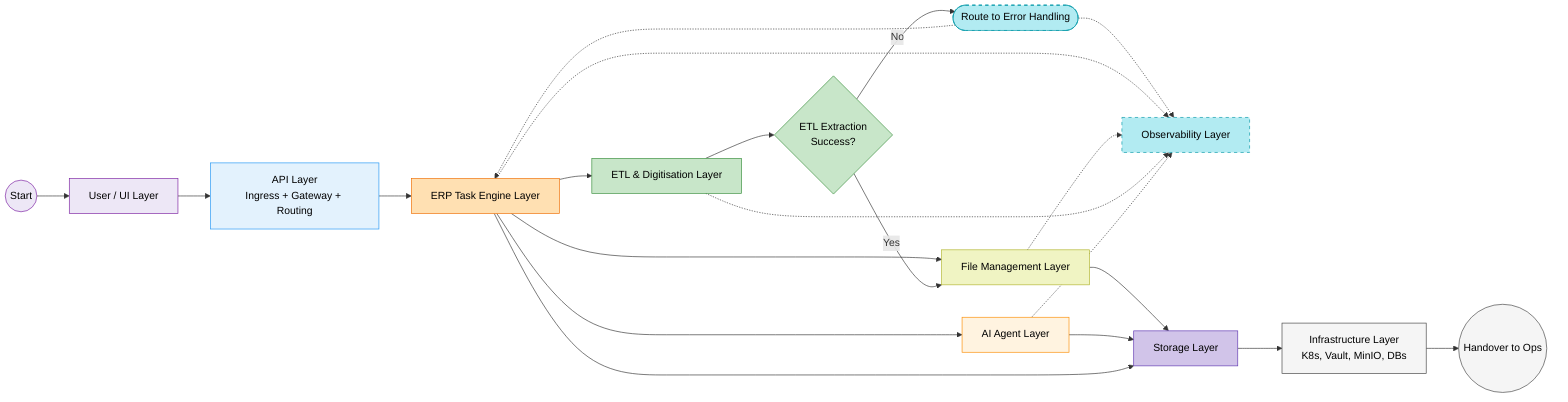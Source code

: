flowchart LR
  %%–– Class definitions ––
  classDef ui        fill:#ede7f6,stroke:#7b1fa2,color:#000;
  classDef api       fill:#e3f2fd,stroke:#2196f3,color:#000;
  classDef erp       fill:#ffe0b2,stroke:#ef6c00,color:#000;
  classDef etl       fill:#c8e6c9,stroke:#388e3c,color:#000;
  classDef doc       fill:#f0f4c3,stroke:#afb42b,color:#000;
  classDef ai        fill:#fff3e0,stroke:#fb8c00,color:#000;
  classDef storage   fill:#d1c4e9,stroke:#5e35b1,color:#000;
  classDef obs       fill:#b2ebf2,stroke:#0097a7,color:#000,stroke-dasharray: 5 5;
  classDef infra     fill:#f5f5f5,stroke:#424242,color:#000;

  %%–– Start & End ––
  Start((Start)):::ui
  End((Handover to Ops)):::infra

  %%–– Core layers ––
  Start --> User[User / UI Layer]:::ui
  User --> API[API Layer<br/>Ingress + Gateway + Routing]:::api
  API --> ERP[ERP Task Engine Layer]:::erp

  %%–– Orchestration & decisions ––
  ERP --> ETL[ETL & Digitisation Layer]:::etl
  ERP --> DOC[File Management Layer]:::doc
  ERP --> AI[AI Agent Layer]:::ai

  %%–– ETL exception branch ––
  ETL --> ExtractionOk{"ETL Extraction<br/>Success?"}:::etl
  ExtractionOk -->|Yes| DOC
  ExtractionOk -->|No| Error([Route to Error Handling]):::obs
  Error -.-> ERP
  Error -.-> OBS[Observability Layer]:::obs

  %%–– Regular flows ––
  DOC --> Storage[Storage Layer]:::storage
  AI  --> Storage
  ERP --> Storage

  Storage --> INFRA[Infrastructure Layer<br/>K8s, Vault, MinIO, DBs]:::infra

  %%–– Observability ––
  ERP    -.-> OBS
  DOC    -.-> OBS
  ETL    -.-> OBS
  AI     -.-> OBS

  %%–– Final handoff ––
  INFRA --> End